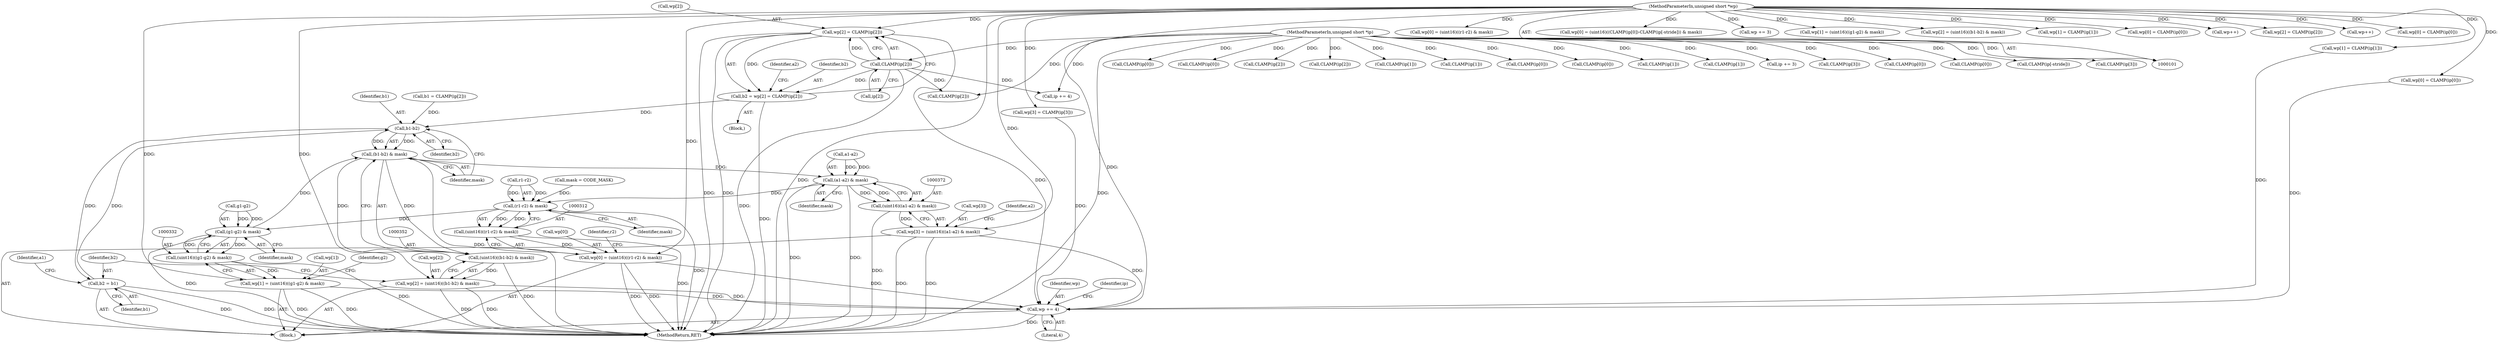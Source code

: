 digraph "0_libtiff_83a4b92815ea04969d494416eaae3d4c6b338e4a#diff-c8b4b355f9b5c06d585b23138e1c185f@array" {
"1000266" [label="(Call,wp[2] = CLAMP(ip[2]))"];
"1000105" [label="(MethodParameterIn,unsigned short *wp)"];
"1000270" [label="(Call,CLAMP(ip[2]))"];
"1000102" [label="(MethodParameterIn,unsigned short *ip)"];
"1000264" [label="(Call,b2 = wp[2] = CLAMP(ip[2]))"];
"1000354" [label="(Call,b1-b2)"];
"1000353" [label="(Call,(b1-b2) & mask)"];
"1000351" [label="(Call,(uint16)((b1-b2) & mask))"];
"1000347" [label="(Call,wp[2] = (uint16)((b1-b2) & mask))"];
"1000295" [label="(Call,wp += 4)"];
"1000373" [label="(Call,(a1-a2) & mask)"];
"1000313" [label="(Call,(r1-r2) & mask)"];
"1000311" [label="(Call,(uint16)((r1-r2) & mask))"];
"1000307" [label="(Call,wp[0] = (uint16)((r1-r2) & mask))"];
"1000333" [label="(Call,(g1-g2) & mask)"];
"1000331" [label="(Call,(uint16)((g1-g2) & mask))"];
"1000327" [label="(Call,wp[1] = (uint16)((g1-g2) & mask))"];
"1000371" [label="(Call,(uint16)((a1-a2) & mask))"];
"1000367" [label="(Call,wp[3] = (uint16)((a1-a2) & mask))"];
"1000358" [label="(Call,b2 = b1)"];
"1000351" [label="(Call,(uint16)((b1-b2) & mask))"];
"1000307" [label="(Call,wp[0] = (uint16)((r1-r2) & mask))"];
"1000295" [label="(Call,wp += 4)"];
"1000184" [label="(Call,wp[0] = (uint16)((r1-r2) & mask))"];
"1000327" [label="(Call,wp[1] = (uint16)((g1-g2) & mask))"];
"1000353" [label="(Call,(b1-b2) & mask)"];
"1000355" [label="(Identifier,b1)"];
"1000243" [label="(Block,)"];
"1000157" [label="(Call,CLAMP(ip[2]))"];
"1000296" [label="(Identifier,wp)"];
"1000356" [label="(Identifier,b2)"];
"1000377" [label="(Identifier,mask)"];
"1000260" [label="(Call,CLAMP(ip[1]))"];
"1000297" [label="(Literal,4)"];
"1000200" [label="(Call,CLAMP(ip[1]))"];
"1000267" [label="(Call,wp[2])"];
"1000341" [label="(Call,b1 = CLAMP(ip[2]))"];
"1000328" [label="(Call,wp[1])"];
"1000354" [label="(Call,b1-b2)"];
"1000405" [label="(Call,wp[0] = (uint16)((CLAMP(ip[0])-CLAMP(ip[-stride])) & mask))"];
"1000314" [label="(Call,r1-r2)"];
"1000172" [label="(Call,wp += 3)"];
"1000348" [label="(Call,wp[2])"];
"1000413" [label="(Call,CLAMP(ip[0]))"];
"1000204" [label="(Call,wp[1] = (uint16)((g1-g2) & mask))"];
"1000137" [label="(Call,CLAMP(ip[0]))"];
"1000362" [label="(Identifier,a1)"];
"1000147" [label="(Call,CLAMP(ip[1]))"];
"1000323" [label="(Call,CLAMP(ip[1]))"];
"1000224" [label="(Call,wp[2] = (uint16)((b1-b2) & mask))"];
"1000175" [label="(Call,ip += 3)"];
"1000311" [label="(Call,(uint16)((r1-r2) & mask))"];
"1000266" [label="(Call,wp[2] = CLAMP(ip[2]))"];
"1000270" [label="(Call,CLAMP(ip[2]))"];
"1000275" [label="(Identifier,a2)"];
"1000367" [label="(Call,wp[3] = (uint16)((a1-a2) & mask))"];
"1000143" [label="(Call,wp[1] = CLAMP(ip[1]))"];
"1000371" [label="(Call,(uint16)((a1-a2) & mask))"];
"1000360" [label="(Identifier,b1)"];
"1000331" [label="(Call,(uint16)((g1-g2) & mask))"];
"1000337" [label="(Identifier,mask)"];
"1000359" [label="(Identifier,b2)"];
"1000299" [label="(Identifier,ip)"];
"1000428" [label="(MethodReturn,RET)"];
"1000357" [label="(Identifier,mask)"];
"1000385" [label="(Call,wp[0] = CLAMP(ip[0]))"];
"1000280" [label="(Call,CLAMP(ip[3]))"];
"1000423" [label="(Call,wp++)"];
"1000334" [label="(Call,g1-g2)"];
"1000347" [label="(Call,wp[2] = (uint16)((b1-b2) & mask))"];
"1000389" [label="(Call,CLAMP(ip[0]))"];
"1000265" [label="(Identifier,b2)"];
"1000339" [label="(Identifier,g2)"];
"1000153" [label="(Call,wp[2] = CLAMP(ip[2]))"];
"1000303" [label="(Call,CLAMP(ip[0]))"];
"1000373" [label="(Call,(a1-a2) & mask)"];
"1000105" [label="(MethodParameterIn,unsigned short *wp)"];
"1000343" [label="(Call,CLAMP(ip[2]))"];
"1000417" [label="(Call,CLAMP(ip[-stride]))"];
"1000363" [label="(Call,CLAMP(ip[3]))"];
"1000298" [label="(Call,ip += 4)"];
"1000256" [label="(Call,wp[1] = CLAMP(ip[1]))"];
"1000271" [label="(Call,ip[2])"];
"1000368" [label="(Call,wp[3])"];
"1000246" [label="(Call,wp[0] = CLAMP(ip[0]))"];
"1000250" [label="(Call,CLAMP(ip[0]))"];
"1000308" [label="(Call,wp[0])"];
"1000102" [label="(MethodParameterIn,unsigned short *ip)"];
"1000291" [label="(Block,)"];
"1000317" [label="(Identifier,mask)"];
"1000180" [label="(Call,CLAMP(ip[0]))"];
"1000276" [label="(Call,wp[3] = CLAMP(ip[3]))"];
"1000118" [label="(Call,mask = CODE_MASK)"];
"1000393" [label="(Call,wp++)"];
"1000374" [label="(Call,a1-a2)"];
"1000358" [label="(Call,b2 = b1)"];
"1000264" [label="(Call,b2 = wp[2] = CLAMP(ip[2]))"];
"1000313" [label="(Call,(r1-r2) & mask)"];
"1000379" [label="(Identifier,a2)"];
"1000133" [label="(Call,wp[0] = CLAMP(ip[0]))"];
"1000319" [label="(Identifier,r2)"];
"1000220" [label="(Call,CLAMP(ip[2]))"];
"1000333" [label="(Call,(g1-g2) & mask)"];
"1000266" -> "1000264"  [label="AST: "];
"1000266" -> "1000270"  [label="CFG: "];
"1000267" -> "1000266"  [label="AST: "];
"1000270" -> "1000266"  [label="AST: "];
"1000264" -> "1000266"  [label="CFG: "];
"1000266" -> "1000428"  [label="DDG: "];
"1000266" -> "1000428"  [label="DDG: "];
"1000266" -> "1000264"  [label="DDG: "];
"1000105" -> "1000266"  [label="DDG: "];
"1000270" -> "1000266"  [label="DDG: "];
"1000266" -> "1000295"  [label="DDG: "];
"1000105" -> "1000101"  [label="AST: "];
"1000105" -> "1000428"  [label="DDG: "];
"1000105" -> "1000133"  [label="DDG: "];
"1000105" -> "1000143"  [label="DDG: "];
"1000105" -> "1000153"  [label="DDG: "];
"1000105" -> "1000172"  [label="DDG: "];
"1000105" -> "1000184"  [label="DDG: "];
"1000105" -> "1000204"  [label="DDG: "];
"1000105" -> "1000224"  [label="DDG: "];
"1000105" -> "1000246"  [label="DDG: "];
"1000105" -> "1000256"  [label="DDG: "];
"1000105" -> "1000276"  [label="DDG: "];
"1000105" -> "1000295"  [label="DDG: "];
"1000105" -> "1000307"  [label="DDG: "];
"1000105" -> "1000327"  [label="DDG: "];
"1000105" -> "1000347"  [label="DDG: "];
"1000105" -> "1000367"  [label="DDG: "];
"1000105" -> "1000385"  [label="DDG: "];
"1000105" -> "1000393"  [label="DDG: "];
"1000105" -> "1000405"  [label="DDG: "];
"1000105" -> "1000423"  [label="DDG: "];
"1000270" -> "1000271"  [label="CFG: "];
"1000271" -> "1000270"  [label="AST: "];
"1000270" -> "1000428"  [label="DDG: "];
"1000270" -> "1000264"  [label="DDG: "];
"1000102" -> "1000270"  [label="DDG: "];
"1000270" -> "1000298"  [label="DDG: "];
"1000270" -> "1000343"  [label="DDG: "];
"1000102" -> "1000101"  [label="AST: "];
"1000102" -> "1000428"  [label="DDG: "];
"1000102" -> "1000137"  [label="DDG: "];
"1000102" -> "1000147"  [label="DDG: "];
"1000102" -> "1000157"  [label="DDG: "];
"1000102" -> "1000175"  [label="DDG: "];
"1000102" -> "1000180"  [label="DDG: "];
"1000102" -> "1000200"  [label="DDG: "];
"1000102" -> "1000220"  [label="DDG: "];
"1000102" -> "1000250"  [label="DDG: "];
"1000102" -> "1000260"  [label="DDG: "];
"1000102" -> "1000280"  [label="DDG: "];
"1000102" -> "1000298"  [label="DDG: "];
"1000102" -> "1000303"  [label="DDG: "];
"1000102" -> "1000323"  [label="DDG: "];
"1000102" -> "1000343"  [label="DDG: "];
"1000102" -> "1000363"  [label="DDG: "];
"1000102" -> "1000389"  [label="DDG: "];
"1000102" -> "1000413"  [label="DDG: "];
"1000102" -> "1000417"  [label="DDG: "];
"1000264" -> "1000243"  [label="AST: "];
"1000265" -> "1000264"  [label="AST: "];
"1000275" -> "1000264"  [label="CFG: "];
"1000264" -> "1000428"  [label="DDG: "];
"1000264" -> "1000354"  [label="DDG: "];
"1000354" -> "1000353"  [label="AST: "];
"1000354" -> "1000356"  [label="CFG: "];
"1000355" -> "1000354"  [label="AST: "];
"1000356" -> "1000354"  [label="AST: "];
"1000357" -> "1000354"  [label="CFG: "];
"1000354" -> "1000353"  [label="DDG: "];
"1000354" -> "1000353"  [label="DDG: "];
"1000341" -> "1000354"  [label="DDG: "];
"1000358" -> "1000354"  [label="DDG: "];
"1000354" -> "1000358"  [label="DDG: "];
"1000353" -> "1000351"  [label="AST: "];
"1000353" -> "1000357"  [label="CFG: "];
"1000357" -> "1000353"  [label="AST: "];
"1000351" -> "1000353"  [label="CFG: "];
"1000353" -> "1000428"  [label="DDG: "];
"1000353" -> "1000351"  [label="DDG: "];
"1000353" -> "1000351"  [label="DDG: "];
"1000333" -> "1000353"  [label="DDG: "];
"1000353" -> "1000373"  [label="DDG: "];
"1000351" -> "1000347"  [label="AST: "];
"1000352" -> "1000351"  [label="AST: "];
"1000347" -> "1000351"  [label="CFG: "];
"1000351" -> "1000428"  [label="DDG: "];
"1000351" -> "1000347"  [label="DDG: "];
"1000347" -> "1000291"  [label="AST: "];
"1000348" -> "1000347"  [label="AST: "];
"1000359" -> "1000347"  [label="CFG: "];
"1000347" -> "1000428"  [label="DDG: "];
"1000347" -> "1000428"  [label="DDG: "];
"1000347" -> "1000295"  [label="DDG: "];
"1000295" -> "1000291"  [label="AST: "];
"1000295" -> "1000297"  [label="CFG: "];
"1000296" -> "1000295"  [label="AST: "];
"1000297" -> "1000295"  [label="AST: "];
"1000299" -> "1000295"  [label="CFG: "];
"1000295" -> "1000428"  [label="DDG: "];
"1000367" -> "1000295"  [label="DDG: "];
"1000327" -> "1000295"  [label="DDG: "];
"1000276" -> "1000295"  [label="DDG: "];
"1000256" -> "1000295"  [label="DDG: "];
"1000307" -> "1000295"  [label="DDG: "];
"1000246" -> "1000295"  [label="DDG: "];
"1000373" -> "1000371"  [label="AST: "];
"1000373" -> "1000377"  [label="CFG: "];
"1000374" -> "1000373"  [label="AST: "];
"1000377" -> "1000373"  [label="AST: "];
"1000371" -> "1000373"  [label="CFG: "];
"1000373" -> "1000428"  [label="DDG: "];
"1000373" -> "1000428"  [label="DDG: "];
"1000373" -> "1000313"  [label="DDG: "];
"1000373" -> "1000371"  [label="DDG: "];
"1000373" -> "1000371"  [label="DDG: "];
"1000374" -> "1000373"  [label="DDG: "];
"1000374" -> "1000373"  [label="DDG: "];
"1000313" -> "1000311"  [label="AST: "];
"1000313" -> "1000317"  [label="CFG: "];
"1000314" -> "1000313"  [label="AST: "];
"1000317" -> "1000313"  [label="AST: "];
"1000311" -> "1000313"  [label="CFG: "];
"1000313" -> "1000428"  [label="DDG: "];
"1000313" -> "1000311"  [label="DDG: "];
"1000313" -> "1000311"  [label="DDG: "];
"1000314" -> "1000313"  [label="DDG: "];
"1000314" -> "1000313"  [label="DDG: "];
"1000118" -> "1000313"  [label="DDG: "];
"1000313" -> "1000333"  [label="DDG: "];
"1000311" -> "1000307"  [label="AST: "];
"1000312" -> "1000311"  [label="AST: "];
"1000307" -> "1000311"  [label="CFG: "];
"1000311" -> "1000428"  [label="DDG: "];
"1000311" -> "1000307"  [label="DDG: "];
"1000307" -> "1000291"  [label="AST: "];
"1000308" -> "1000307"  [label="AST: "];
"1000319" -> "1000307"  [label="CFG: "];
"1000307" -> "1000428"  [label="DDG: "];
"1000307" -> "1000428"  [label="DDG: "];
"1000333" -> "1000331"  [label="AST: "];
"1000333" -> "1000337"  [label="CFG: "];
"1000334" -> "1000333"  [label="AST: "];
"1000337" -> "1000333"  [label="AST: "];
"1000331" -> "1000333"  [label="CFG: "];
"1000333" -> "1000428"  [label="DDG: "];
"1000333" -> "1000331"  [label="DDG: "];
"1000333" -> "1000331"  [label="DDG: "];
"1000334" -> "1000333"  [label="DDG: "];
"1000334" -> "1000333"  [label="DDG: "];
"1000331" -> "1000327"  [label="AST: "];
"1000332" -> "1000331"  [label="AST: "];
"1000327" -> "1000331"  [label="CFG: "];
"1000331" -> "1000428"  [label="DDG: "];
"1000331" -> "1000327"  [label="DDG: "];
"1000327" -> "1000291"  [label="AST: "];
"1000328" -> "1000327"  [label="AST: "];
"1000339" -> "1000327"  [label="CFG: "];
"1000327" -> "1000428"  [label="DDG: "];
"1000327" -> "1000428"  [label="DDG: "];
"1000371" -> "1000367"  [label="AST: "];
"1000372" -> "1000371"  [label="AST: "];
"1000367" -> "1000371"  [label="CFG: "];
"1000371" -> "1000428"  [label="DDG: "];
"1000371" -> "1000367"  [label="DDG: "];
"1000367" -> "1000291"  [label="AST: "];
"1000368" -> "1000367"  [label="AST: "];
"1000379" -> "1000367"  [label="CFG: "];
"1000367" -> "1000428"  [label="DDG: "];
"1000367" -> "1000428"  [label="DDG: "];
"1000358" -> "1000291"  [label="AST: "];
"1000358" -> "1000360"  [label="CFG: "];
"1000359" -> "1000358"  [label="AST: "];
"1000360" -> "1000358"  [label="AST: "];
"1000362" -> "1000358"  [label="CFG: "];
"1000358" -> "1000428"  [label="DDG: "];
"1000358" -> "1000428"  [label="DDG: "];
}
